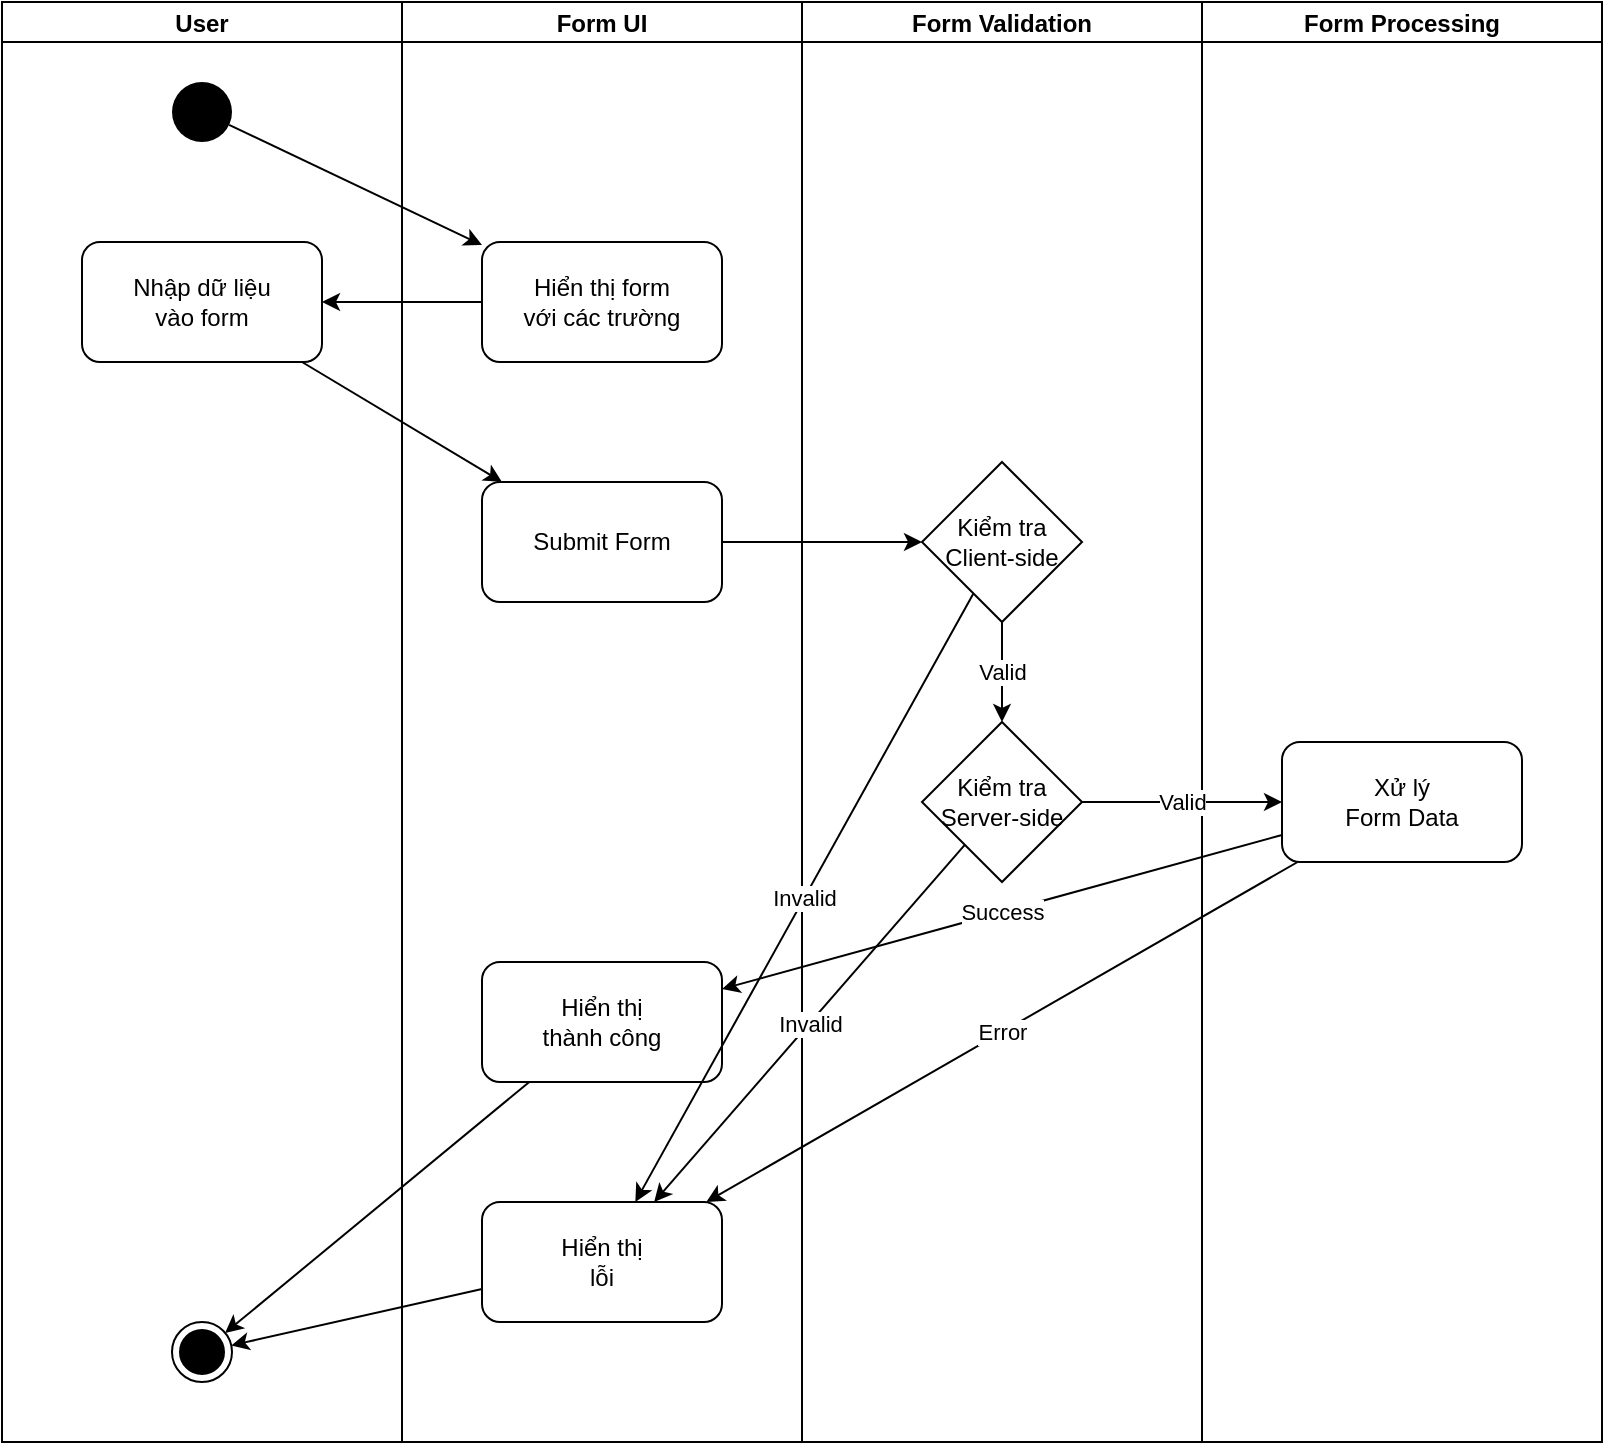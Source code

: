 <mxfile version="22.1.21">
  <diagram id="activity-diagram" name="Activity Diagram">
    <mxGraphModel dx="0" dy="0" grid="1" gridSize="10" guides="1" tooltips="1" connect="1" arrows="1" fold="1" page="1" pageScale="1" pageWidth="1100" pageHeight="850" math="0" shadow="0">
      <root>
        <mxCell id="0"/>
        <mxCell id="1" parent="0"/>
        
        <!-- Vertical Swimlanes -->
        <mxCell id="swimlane1" value="User" style="swimlane;startSize=20;horizontal=1;" vertex="1" parent="1">
          <mxGeometry x="40" y="40" width="200" height="720" as="geometry"/>
        </mxCell>
        
        <mxCell id="swimlane2" value="Form UI" style="swimlane;startSize=20;horizontal=1;" vertex="1" parent="1">
          <mxGeometry x="240" y="40" width="200" height="720" as="geometry"/>
        </mxCell>
        
        <mxCell id="swimlane3" value="Form Validation" style="swimlane;startSize=20;horizontal=1;" vertex="1" parent="1">
          <mxGeometry x="440" y="40" width="200" height="720" as="geometry"/>
        </mxCell>

        <mxCell id="swimlane4" value="Form Processing" style="swimlane;startSize=20;horizontal=1;" vertex="1" parent="1">
          <mxGeometry x="640" y="40" width="200" height="720" as="geometry"/>
        </mxCell>

        <!-- Start -->
        <mxCell id="start" value="" style="ellipse;fillColor=#000000;strokeColor=none;" vertex="1" parent="swimlane1">
          <mxGeometry x="85" y="40" width="30" height="30" as="geometry"/>
        </mxCell>

        <!-- Activities in User lane -->
        <mxCell id="enterData" value="Nhập dữ liệu&#xa;vào form" style="rounded=1;whiteSpace=wrap;html=1;" vertex="1" parent="swimlane1">
          <mxGeometry x="40" y="120" width="120" height="60" as="geometry"/>
        </mxCell>

        <!-- Activities in Form UI lane -->
        <mxCell id="displayForm" value="Hiển thị form&#xa;với các trường" style="rounded=1;whiteSpace=wrap;html=1;" vertex="1" parent="swimlane2">
          <mxGeometry x="40" y="120" width="120" height="60" as="geometry"/>
        </mxCell>

        <mxCell id="submitForm" value="Submit Form" style="rounded=1;whiteSpace=wrap;html=1;" vertex="1" parent="swimlane2">
          <mxGeometry x="40" y="240" width="120" height="60" as="geometry"/>
        </mxCell>

        <!-- Activities in Form Validation lane -->
        <mxCell id="clientValidation" value="Kiểm tra&#xa;Client-side" style="rhombus;whiteSpace=wrap;html=1;" vertex="1" parent="swimlane3">
          <mxGeometry x="60" y="230" width="80" height="80" as="geometry"/>
        </mxCell>

        <mxCell id="serverValidation" value="Kiểm tra&#xa;Server-side" style="rhombus;whiteSpace=wrap;html=1;" vertex="1" parent="swimlane3">
          <mxGeometry x="60" y="360" width="80" height="80" as="geometry"/>
        </mxCell>

        <!-- Activities in Form Processing lane -->
        <mxCell id="processForm" value="Xử lý&#xa;Form Data" style="rounded=1;whiteSpace=wrap;html=1;" vertex="1" parent="swimlane4">
          <mxGeometry x="40" y="370" width="120" height="60" as="geometry"/>
        </mxCell>

        <!-- Success/Error states -->
        <mxCell id="success" value="Hiển thị&#xa;thành công" style="rounded=1;whiteSpace=wrap;html=1;" vertex="1" parent="swimlane2">
          <mxGeometry x="40" y="480" width="120" height="60" as="geometry"/>
        </mxCell>

        <mxCell id="error" value="Hiển thị&#xa;lỗi" style="rounded=1;whiteSpace=wrap;html=1;" vertex="1" parent="swimlane2">
          <mxGeometry x="40" y="600" width="120" height="60" as="geometry"/>
        </mxCell>

        <!-- End -->
        <mxCell id="end" value="" style="ellipse;html=1;shape=endState;fillColor=#000000;strokeColor=#000000;" vertex="1" parent="swimlane1">
          <mxGeometry x="85" y="660" width="30" height="30" as="geometry"/>
        </mxCell>

        <!-- Flow arrows -->
        <mxCell id="flow1" value="" style="endArrow=classic;html=1;" edge="1" parent="1" source="start" target="displayForm">
          <mxGeometry relative="1" as="geometry"/>
        </mxCell>

        <mxCell id="flow2" value="" style="endArrow=classic;html=1;" edge="1" parent="1" source="displayForm" target="enterData">
          <mxGeometry relative="1" as="geometry"/>
        </mxCell>

        <mxCell id="flow3" value="" style="endArrow=classic;html=1;" edge="1" parent="1" source="enterData" target="submitForm">
          <mxGeometry relative="1" as="geometry"/>
        </mxCell>

        <mxCell id="flow4" value="" style="endArrow=classic;html=1;" edge="1" parent="1" source="submitForm" target="clientValidation">
          <mxGeometry relative="1" as="geometry"/>
        </mxCell>

        <mxCell id="flow5" value="Invalid" style="endArrow=classic;html=1;" edge="1" parent="1" source="clientValidation" target="error">
          <mxGeometry relative="1" as="geometry"/>
        </mxCell>

        <mxCell id="flow6" value="Valid" style="endArrow=classic;html=1;" edge="1" parent="1" source="clientValidation" target="serverValidation">
          <mxGeometry relative="1" as="geometry"/>
        </mxCell>

        <mxCell id="flow7" value="Invalid" style="endArrow=classic;html=1;" edge="1" parent="1" source="serverValidation" target="error">
          <mxGeometry relative="1" as="geometry"/>
        </mxCell>

        <mxCell id="flow8" value="Valid" style="endArrow=classic;html=1;" edge="1" parent="1" source="serverValidation" target="processForm">
          <mxGeometry relative="1" as="geometry"/>
        </mxCell>

        <mxCell id="flow9" value="Success" style="endArrow=classic;html=1;" edge="1" parent="1" source="processForm" target="success">
          <mxGeometry relative="1" as="geometry"/>
        </mxCell>

        <mxCell id="flow10" value="Error" style="endArrow=classic;html=1;" edge="1" parent="1" source="processForm" target="error">
          <mxGeometry relative="1" as="geometry"/>
        </mxCell>

        <mxCell id="flow11" value="" style="endArrow=classic;html=1;" edge="1" parent="1" source="success" target="end">
          <mxGeometry relative="1" as="geometry"/>
        </mxCell>

        <mxCell id="flow12" value="" style="endArrow=classic;html=1;" edge="1" parent="1" source="error" target="end">
          <mxGeometry relative="1" as="geometry"/>
        </mxCell>

      </root>
    </mxGraphModel>
  </diagram>
</mxfile>